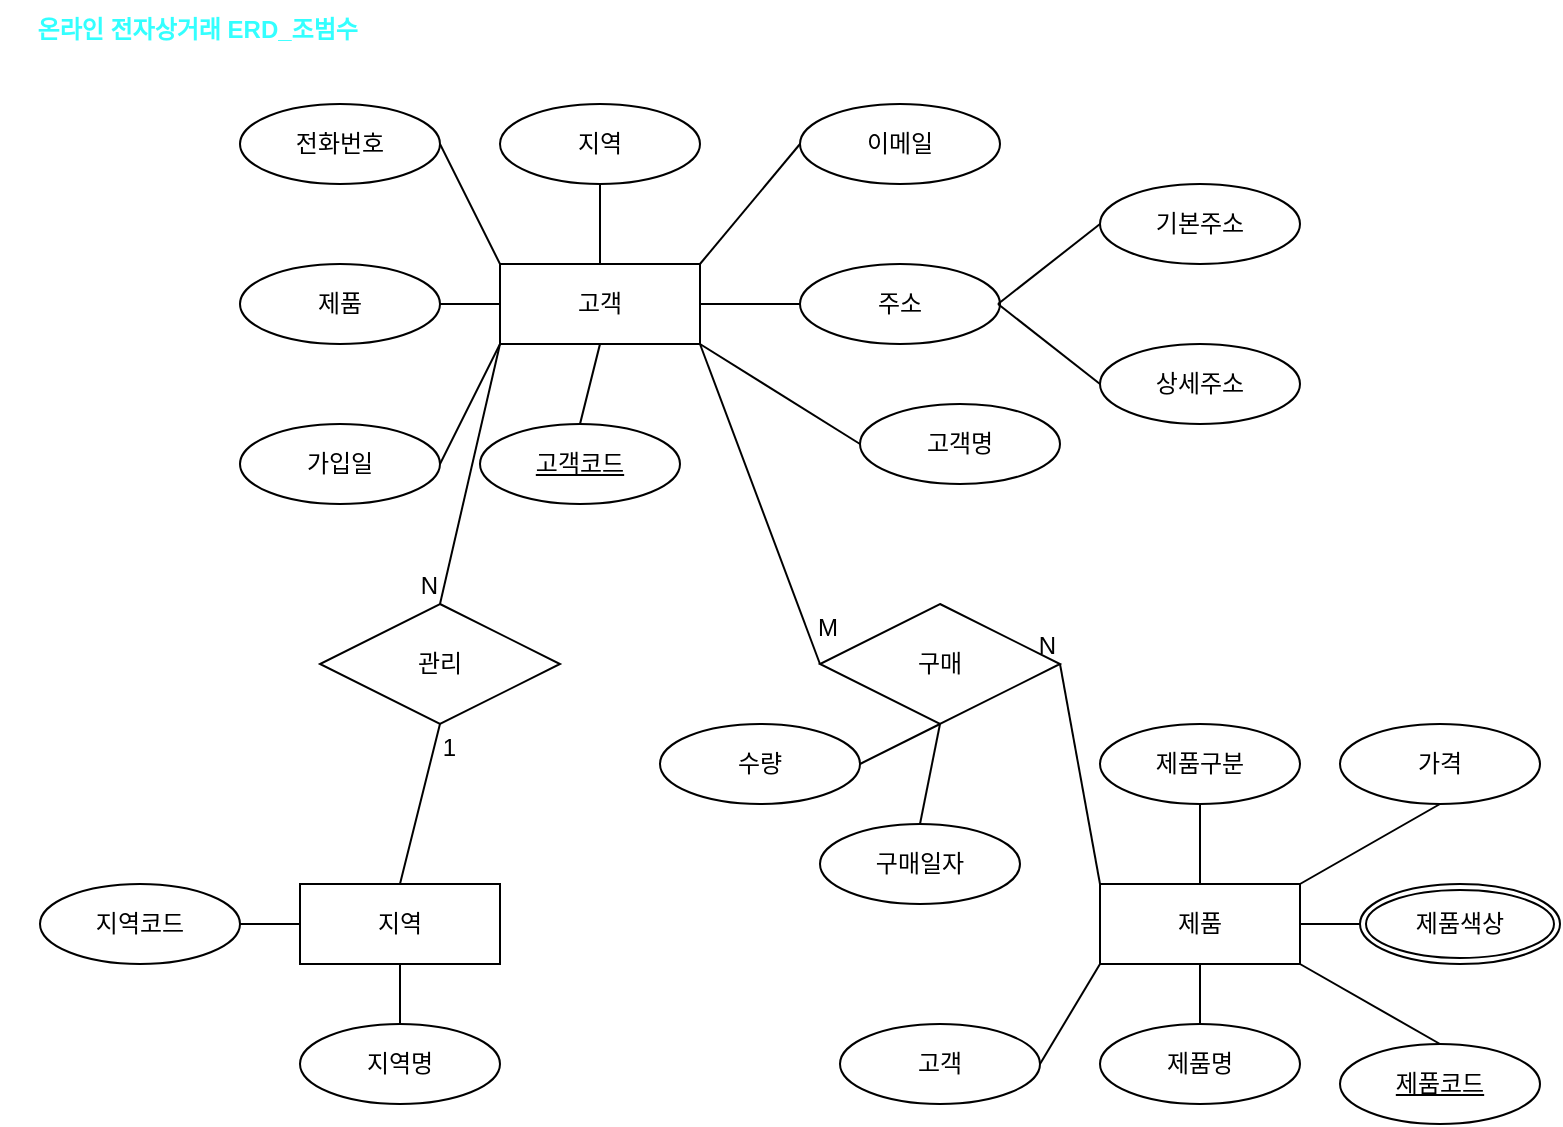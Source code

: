 <mxfile version="22.1.15" type="github">
  <diagram name="페이지-1" id="T6XdV0x8x1hEwgSM4rQ8">
    <mxGraphModel dx="1434" dy="780" grid="1" gridSize="10" guides="1" tooltips="1" connect="1" arrows="1" fold="1" page="1" pageScale="1" pageWidth="827" pageHeight="1169" math="0" shadow="0">
      <root>
        <mxCell id="0" />
        <mxCell id="1" parent="0" />
        <mxCell id="AcpZplOeB1g9L8UyIjfG-28" value="제품" style="whiteSpace=wrap;html=1;align=center;" vertex="1" parent="1">
          <mxGeometry x="570" y="500" width="100" height="40" as="geometry" />
        </mxCell>
        <mxCell id="AcpZplOeB1g9L8UyIjfG-29" value="가입일" style="ellipse;whiteSpace=wrap;html=1;align=center;" vertex="1" parent="1">
          <mxGeometry x="140" y="270" width="100" height="40" as="geometry" />
        </mxCell>
        <mxCell id="AcpZplOeB1g9L8UyIjfG-31" value="고객" style="whiteSpace=wrap;html=1;align=center;" vertex="1" parent="1">
          <mxGeometry x="270" y="190" width="100" height="40" as="geometry" />
        </mxCell>
        <mxCell id="AcpZplOeB1g9L8UyIjfG-32" value="지역" style="whiteSpace=wrap;html=1;align=center;" vertex="1" parent="1">
          <mxGeometry x="170" y="500" width="100" height="40" as="geometry" />
        </mxCell>
        <mxCell id="AcpZplOeB1g9L8UyIjfG-39" value="주소" style="ellipse;whiteSpace=wrap;html=1;align=center;" vertex="1" parent="1">
          <mxGeometry x="420" y="190" width="100" height="40" as="geometry" />
        </mxCell>
        <mxCell id="AcpZplOeB1g9L8UyIjfG-40" value="이메일" style="ellipse;whiteSpace=wrap;html=1;align=center;" vertex="1" parent="1">
          <mxGeometry x="420" y="110" width="100" height="40" as="geometry" />
        </mxCell>
        <mxCell id="AcpZplOeB1g9L8UyIjfG-41" value="고객명" style="ellipse;whiteSpace=wrap;html=1;align=center;" vertex="1" parent="1">
          <mxGeometry x="450" y="260" width="100" height="40" as="geometry" />
        </mxCell>
        <mxCell id="AcpZplOeB1g9L8UyIjfG-43" value="전화번호" style="ellipse;whiteSpace=wrap;html=1;align=center;" vertex="1" parent="1">
          <mxGeometry x="140" y="110" width="100" height="40" as="geometry" />
        </mxCell>
        <mxCell id="AcpZplOeB1g9L8UyIjfG-46" value="제품명" style="ellipse;whiteSpace=wrap;html=1;align=center;" vertex="1" parent="1">
          <mxGeometry x="570" y="570" width="100" height="40" as="geometry" />
        </mxCell>
        <mxCell id="AcpZplOeB1g9L8UyIjfG-47" value="제품구분" style="ellipse;whiteSpace=wrap;html=1;align=center;" vertex="1" parent="1">
          <mxGeometry x="570" y="420" width="100" height="40" as="geometry" />
        </mxCell>
        <mxCell id="AcpZplOeB1g9L8UyIjfG-49" value="지역코드" style="ellipse;whiteSpace=wrap;html=1;align=center;" vertex="1" parent="1">
          <mxGeometry x="40" y="500" width="100" height="40" as="geometry" />
        </mxCell>
        <mxCell id="AcpZplOeB1g9L8UyIjfG-50" value="지역명" style="ellipse;whiteSpace=wrap;html=1;align=center;" vertex="1" parent="1">
          <mxGeometry x="170" y="570" width="100" height="40" as="geometry" />
        </mxCell>
        <mxCell id="AcpZplOeB1g9L8UyIjfG-51" value="고객코드" style="ellipse;whiteSpace=wrap;html=1;align=center;fontStyle=4;" vertex="1" parent="1">
          <mxGeometry x="260" y="270" width="100" height="40" as="geometry" />
        </mxCell>
        <mxCell id="AcpZplOeB1g9L8UyIjfG-53" value="제품코드" style="ellipse;whiteSpace=wrap;html=1;align=center;fontStyle=4;" vertex="1" parent="1">
          <mxGeometry x="690" y="580" width="100" height="40" as="geometry" />
        </mxCell>
        <mxCell id="AcpZplOeB1g9L8UyIjfG-54" value="상세주소" style="ellipse;whiteSpace=wrap;html=1;align=center;" vertex="1" parent="1">
          <mxGeometry x="570" y="230" width="100" height="40" as="geometry" />
        </mxCell>
        <mxCell id="AcpZplOeB1g9L8UyIjfG-55" value="기본주소" style="ellipse;whiteSpace=wrap;html=1;align=center;" vertex="1" parent="1">
          <mxGeometry x="570" y="150" width="100" height="40" as="geometry" />
        </mxCell>
        <mxCell id="AcpZplOeB1g9L8UyIjfG-58" value="" style="endArrow=none;html=1;rounded=0;entryX=0;entryY=0.5;entryDx=0;entryDy=0;" edge="1" parent="1" target="AcpZplOeB1g9L8UyIjfG-40">
          <mxGeometry width="50" height="50" relative="1" as="geometry">
            <mxPoint x="370" y="190" as="sourcePoint" />
            <mxPoint x="420" y="140" as="targetPoint" />
          </mxGeometry>
        </mxCell>
        <mxCell id="AcpZplOeB1g9L8UyIjfG-60" value="" style="endArrow=none;html=1;rounded=0;entryX=0;entryY=0.5;entryDx=0;entryDy=0;" edge="1" parent="1" target="AcpZplOeB1g9L8UyIjfG-55">
          <mxGeometry width="50" height="50" relative="1" as="geometry">
            <mxPoint x="519" y="210" as="sourcePoint" />
            <mxPoint x="569" y="160" as="targetPoint" />
          </mxGeometry>
        </mxCell>
        <mxCell id="AcpZplOeB1g9L8UyIjfG-61" value="" style="endArrow=none;html=1;rounded=0;entryX=0;entryY=0.5;entryDx=0;entryDy=0;" edge="1" parent="1" target="AcpZplOeB1g9L8UyIjfG-54">
          <mxGeometry width="50" height="50" relative="1" as="geometry">
            <mxPoint x="519" y="210" as="sourcePoint" />
            <mxPoint x="569" y="160" as="targetPoint" />
          </mxGeometry>
        </mxCell>
        <mxCell id="AcpZplOeB1g9L8UyIjfG-62" value="" style="endArrow=none;html=1;rounded=0;entryX=0;entryY=0.5;entryDx=0;entryDy=0;" edge="1" parent="1" target="AcpZplOeB1g9L8UyIjfG-41">
          <mxGeometry width="50" height="50" relative="1" as="geometry">
            <mxPoint x="370" y="230" as="sourcePoint" />
            <mxPoint x="420" y="180" as="targetPoint" />
          </mxGeometry>
        </mxCell>
        <mxCell id="AcpZplOeB1g9L8UyIjfG-63" value="" style="endArrow=none;html=1;rounded=0;exitX=0.5;exitY=0;exitDx=0;exitDy=0;" edge="1" parent="1" source="AcpZplOeB1g9L8UyIjfG-51">
          <mxGeometry width="50" height="50" relative="1" as="geometry">
            <mxPoint x="270" y="280" as="sourcePoint" />
            <mxPoint x="320" y="230" as="targetPoint" />
          </mxGeometry>
        </mxCell>
        <mxCell id="AcpZplOeB1g9L8UyIjfG-64" value="" style="endArrow=none;html=1;rounded=0;entryX=0;entryY=0.5;entryDx=0;entryDy=0;" edge="1" parent="1" target="AcpZplOeB1g9L8UyIjfG-39">
          <mxGeometry width="50" height="50" relative="1" as="geometry">
            <mxPoint x="370" y="210" as="sourcePoint" />
            <mxPoint x="370" y="140" as="targetPoint" />
          </mxGeometry>
        </mxCell>
        <mxCell id="AcpZplOeB1g9L8UyIjfG-65" value="" style="endArrow=none;html=1;rounded=0;exitX=1;exitY=0.5;exitDx=0;exitDy=0;" edge="1" parent="1" source="AcpZplOeB1g9L8UyIjfG-29">
          <mxGeometry width="50" height="50" relative="1" as="geometry">
            <mxPoint x="220" y="280" as="sourcePoint" />
            <mxPoint x="270" y="230" as="targetPoint" />
          </mxGeometry>
        </mxCell>
        <mxCell id="AcpZplOeB1g9L8UyIjfG-66" value="" style="endArrow=none;html=1;rounded=0;entryX=1;entryY=0.5;entryDx=0;entryDy=0;" edge="1" parent="1" target="AcpZplOeB1g9L8UyIjfG-43">
          <mxGeometry width="50" height="50" relative="1" as="geometry">
            <mxPoint x="270" y="190" as="sourcePoint" />
            <mxPoint x="260" y="160" as="targetPoint" />
          </mxGeometry>
        </mxCell>
        <mxCell id="AcpZplOeB1g9L8UyIjfG-67" value="" style="endArrow=none;html=1;rounded=0;entryX=0;entryY=0.5;entryDx=0;entryDy=0;" edge="1" parent="1" target="AcpZplOeB1g9L8UyIjfG-32">
          <mxGeometry width="50" height="50" relative="1" as="geometry">
            <mxPoint x="140" y="520" as="sourcePoint" />
            <mxPoint x="190" y="470" as="targetPoint" />
          </mxGeometry>
        </mxCell>
        <mxCell id="AcpZplOeB1g9L8UyIjfG-68" value="" style="endArrow=none;html=1;rounded=0;entryX=0.5;entryY=1;entryDx=0;entryDy=0;" edge="1" parent="1" target="AcpZplOeB1g9L8UyIjfG-32">
          <mxGeometry width="50" height="50" relative="1" as="geometry">
            <mxPoint x="220" y="570" as="sourcePoint" />
            <mxPoint x="270" y="520" as="targetPoint" />
          </mxGeometry>
        </mxCell>
        <mxCell id="AcpZplOeB1g9L8UyIjfG-69" value="" style="endArrow=none;html=1;rounded=0;exitX=0.5;exitY=0;exitDx=0;exitDy=0;" edge="1" parent="1" source="AcpZplOeB1g9L8UyIjfG-28">
          <mxGeometry width="50" height="50" relative="1" as="geometry">
            <mxPoint x="570" y="510" as="sourcePoint" />
            <mxPoint x="620" y="460" as="targetPoint" />
          </mxGeometry>
        </mxCell>
        <mxCell id="AcpZplOeB1g9L8UyIjfG-70" value="" style="endArrow=none;html=1;rounded=0;exitX=0.5;exitY=0;exitDx=0;exitDy=0;" edge="1" parent="1" source="AcpZplOeB1g9L8UyIjfG-46">
          <mxGeometry width="50" height="50" relative="1" as="geometry">
            <mxPoint x="570" y="590" as="sourcePoint" />
            <mxPoint x="620" y="540" as="targetPoint" />
          </mxGeometry>
        </mxCell>
        <mxCell id="AcpZplOeB1g9L8UyIjfG-71" value="" style="endArrow=none;html=1;rounded=0;exitX=0.5;exitY=0;exitDx=0;exitDy=0;entryX=1;entryY=1;entryDx=0;entryDy=0;" edge="1" parent="1" source="AcpZplOeB1g9L8UyIjfG-53" target="AcpZplOeB1g9L8UyIjfG-28">
          <mxGeometry width="50" height="50" relative="1" as="geometry">
            <mxPoint x="520" y="570" as="sourcePoint" />
            <mxPoint x="570" y="520" as="targetPoint" />
          </mxGeometry>
        </mxCell>
        <mxCell id="AcpZplOeB1g9L8UyIjfG-72" value="" style="endArrow=none;html=1;rounded=0;entryX=0;entryY=0.5;entryDx=0;entryDy=0;" edge="1" parent="1">
          <mxGeometry width="50" height="50" relative="1" as="geometry">
            <mxPoint x="670" y="520" as="sourcePoint" />
            <mxPoint x="700" y="520" as="targetPoint" />
          </mxGeometry>
        </mxCell>
        <mxCell id="AcpZplOeB1g9L8UyIjfG-73" value="고객" style="ellipse;whiteSpace=wrap;html=1;align=center;" vertex="1" parent="1">
          <mxGeometry x="440" y="570" width="100" height="40" as="geometry" />
        </mxCell>
        <mxCell id="AcpZplOeB1g9L8UyIjfG-74" value="가격" style="ellipse;whiteSpace=wrap;html=1;align=center;" vertex="1" parent="1">
          <mxGeometry x="690" y="420" width="100" height="40" as="geometry" />
        </mxCell>
        <mxCell id="AcpZplOeB1g9L8UyIjfG-75" value="" style="endArrow=none;html=1;rounded=0;exitX=1;exitY=0.5;exitDx=0;exitDy=0;" edge="1" parent="1" source="AcpZplOeB1g9L8UyIjfG-73">
          <mxGeometry width="50" height="50" relative="1" as="geometry">
            <mxPoint x="520" y="590" as="sourcePoint" />
            <mxPoint x="570" y="540" as="targetPoint" />
          </mxGeometry>
        </mxCell>
        <mxCell id="AcpZplOeB1g9L8UyIjfG-76" value="" style="endArrow=none;html=1;rounded=0;entryX=0.5;entryY=1;entryDx=0;entryDy=0;" edge="1" parent="1" target="AcpZplOeB1g9L8UyIjfG-74">
          <mxGeometry width="50" height="50" relative="1" as="geometry">
            <mxPoint x="670" y="500" as="sourcePoint" />
            <mxPoint x="720" y="450" as="targetPoint" />
          </mxGeometry>
        </mxCell>
        <mxCell id="AcpZplOeB1g9L8UyIjfG-77" value="제품" style="ellipse;whiteSpace=wrap;html=1;align=center;" vertex="1" parent="1">
          <mxGeometry x="140" y="190" width="100" height="40" as="geometry" />
        </mxCell>
        <mxCell id="AcpZplOeB1g9L8UyIjfG-78" value="" style="endArrow=none;html=1;rounded=0;entryX=0;entryY=0.5;entryDx=0;entryDy=0;exitX=1;exitY=0.5;exitDx=0;exitDy=0;" edge="1" parent="1" source="AcpZplOeB1g9L8UyIjfG-77" target="AcpZplOeB1g9L8UyIjfG-31">
          <mxGeometry width="50" height="50" relative="1" as="geometry">
            <mxPoint x="510" y="440" as="sourcePoint" />
            <mxPoint x="560" y="390" as="targetPoint" />
          </mxGeometry>
        </mxCell>
        <mxCell id="AcpZplOeB1g9L8UyIjfG-79" value="제품색상" style="ellipse;shape=doubleEllipse;margin=3;whiteSpace=wrap;html=1;align=center;" vertex="1" parent="1">
          <mxGeometry x="700" y="500" width="100" height="40" as="geometry" />
        </mxCell>
        <mxCell id="AcpZplOeB1g9L8UyIjfG-80" value="" style="endArrow=none;html=1;rounded=0;entryX=0.5;entryY=1;entryDx=0;entryDy=0;" edge="1" parent="1" target="AcpZplOeB1g9L8UyIjfG-38">
          <mxGeometry width="50" height="50" relative="1" as="geometry">
            <mxPoint x="320" y="190" as="sourcePoint" />
            <mxPoint x="320" y="150" as="targetPoint" />
          </mxGeometry>
        </mxCell>
        <mxCell id="AcpZplOeB1g9L8UyIjfG-38" value="지역" style="ellipse;whiteSpace=wrap;html=1;align=center;" vertex="1" parent="1">
          <mxGeometry x="270" y="110" width="100" height="40" as="geometry" />
        </mxCell>
        <mxCell id="AcpZplOeB1g9L8UyIjfG-81" value="구매" style="shape=rhombus;perimeter=rhombusPerimeter;whiteSpace=wrap;html=1;align=center;" vertex="1" parent="1">
          <mxGeometry x="430" y="360" width="120" height="60" as="geometry" />
        </mxCell>
        <mxCell id="AcpZplOeB1g9L8UyIjfG-89" value="관리" style="shape=rhombus;perimeter=rhombusPerimeter;whiteSpace=wrap;html=1;align=center;" vertex="1" parent="1">
          <mxGeometry x="180" y="360" width="120" height="60" as="geometry" />
        </mxCell>
        <mxCell id="AcpZplOeB1g9L8UyIjfG-90" value="" style="endArrow=none;html=1;rounded=0;entryX=0.5;entryY=0;entryDx=0;entryDy=0;" edge="1" parent="1">
          <mxGeometry relative="1" as="geometry">
            <mxPoint x="370" y="230" as="sourcePoint" />
            <mxPoint x="430" y="390" as="targetPoint" />
          </mxGeometry>
        </mxCell>
        <mxCell id="AcpZplOeB1g9L8UyIjfG-91" value="M" style="resizable=0;html=1;whiteSpace=wrap;align=right;verticalAlign=bottom;" connectable="0" vertex="1" parent="AcpZplOeB1g9L8UyIjfG-90">
          <mxGeometry x="1" relative="1" as="geometry">
            <mxPoint x="10" y="-10" as="offset" />
          </mxGeometry>
        </mxCell>
        <mxCell id="AcpZplOeB1g9L8UyIjfG-93" value="" style="endArrow=none;html=1;rounded=0;entryX=1;entryY=0.5;entryDx=0;entryDy=0;exitX=0;exitY=0;exitDx=0;exitDy=0;" edge="1" parent="1" source="AcpZplOeB1g9L8UyIjfG-28" target="AcpZplOeB1g9L8UyIjfG-81">
          <mxGeometry relative="1" as="geometry">
            <mxPoint x="380" y="470" as="sourcePoint" />
            <mxPoint x="540" y="470" as="targetPoint" />
          </mxGeometry>
        </mxCell>
        <mxCell id="AcpZplOeB1g9L8UyIjfG-94" value="N" style="resizable=0;html=1;whiteSpace=wrap;align=right;verticalAlign=bottom;" connectable="0" vertex="1" parent="AcpZplOeB1g9L8UyIjfG-93">
          <mxGeometry x="1" relative="1" as="geometry" />
        </mxCell>
        <mxCell id="AcpZplOeB1g9L8UyIjfG-96" value="" style="endArrow=none;html=1;rounded=0;exitX=0.5;exitY=1;exitDx=0;exitDy=0;entryX=0.5;entryY=0;entryDx=0;entryDy=0;" edge="1" parent="1" source="AcpZplOeB1g9L8UyIjfG-89" target="AcpZplOeB1g9L8UyIjfG-32">
          <mxGeometry relative="1" as="geometry">
            <mxPoint x="310" y="470" as="sourcePoint" />
            <mxPoint x="470" y="470" as="targetPoint" />
          </mxGeometry>
        </mxCell>
        <mxCell id="AcpZplOeB1g9L8UyIjfG-97" value="1" style="resizable=0;html=1;whiteSpace=wrap;align=right;verticalAlign=bottom;" connectable="0" vertex="1" parent="AcpZplOeB1g9L8UyIjfG-96">
          <mxGeometry x="1" relative="1" as="geometry">
            <mxPoint x="30" y="-60" as="offset" />
          </mxGeometry>
        </mxCell>
        <mxCell id="AcpZplOeB1g9L8UyIjfG-100" value="" style="endArrow=none;html=1;rounded=0;exitX=0.5;exitY=0;exitDx=0;exitDy=0;entryX=0;entryY=1;entryDx=0;entryDy=0;" edge="1" parent="1" source="AcpZplOeB1g9L8UyIjfG-89" target="AcpZplOeB1g9L8UyIjfG-31">
          <mxGeometry relative="1" as="geometry">
            <mxPoint x="310" y="470" as="sourcePoint" />
            <mxPoint x="470" y="470" as="targetPoint" />
          </mxGeometry>
        </mxCell>
        <mxCell id="AcpZplOeB1g9L8UyIjfG-101" value="N" style="resizable=0;html=1;whiteSpace=wrap;align=right;verticalAlign=bottom;" connectable="0" vertex="1" parent="AcpZplOeB1g9L8UyIjfG-100">
          <mxGeometry x="1" relative="1" as="geometry">
            <mxPoint x="-30" y="130" as="offset" />
          </mxGeometry>
        </mxCell>
        <mxCell id="AcpZplOeB1g9L8UyIjfG-102" value="구매일자" style="ellipse;whiteSpace=wrap;html=1;align=center;" vertex="1" parent="1">
          <mxGeometry x="430" y="470" width="100" height="40" as="geometry" />
        </mxCell>
        <mxCell id="AcpZplOeB1g9L8UyIjfG-106" style="edgeStyle=orthogonalEdgeStyle;rounded=0;orthogonalLoop=1;jettySize=auto;html=1;exitX=0.5;exitY=1;exitDx=0;exitDy=0;" edge="1" parent="1" source="AcpZplOeB1g9L8UyIjfG-103">
          <mxGeometry relative="1" as="geometry">
            <mxPoint x="400" y="460" as="targetPoint" />
          </mxGeometry>
        </mxCell>
        <mxCell id="AcpZplOeB1g9L8UyIjfG-103" value="수량" style="ellipse;whiteSpace=wrap;html=1;align=center;" vertex="1" parent="1">
          <mxGeometry x="350" y="420" width="100" height="40" as="geometry" />
        </mxCell>
        <mxCell id="AcpZplOeB1g9L8UyIjfG-104" value="" style="endArrow=none;html=1;rounded=0;entryX=0.5;entryY=1;entryDx=0;entryDy=0;exitX=1;exitY=0.5;exitDx=0;exitDy=0;" edge="1" parent="1" source="AcpZplOeB1g9L8UyIjfG-103" target="AcpZplOeB1g9L8UyIjfG-81">
          <mxGeometry width="50" height="50" relative="1" as="geometry">
            <mxPoint x="440" y="430" as="sourcePoint" />
            <mxPoint x="480" y="440" as="targetPoint" />
          </mxGeometry>
        </mxCell>
        <mxCell id="AcpZplOeB1g9L8UyIjfG-105" value="" style="endArrow=none;html=1;rounded=0;exitX=0.5;exitY=0;exitDx=0;exitDy=0;" edge="1" parent="1" source="AcpZplOeB1g9L8UyIjfG-102">
          <mxGeometry width="50" height="50" relative="1" as="geometry">
            <mxPoint x="450" y="440" as="sourcePoint" />
            <mxPoint x="490" y="420" as="targetPoint" />
          </mxGeometry>
        </mxCell>
        <mxCell id="AcpZplOeB1g9L8UyIjfG-108" value="" style="resizable=0;html=1;whiteSpace=wrap;align=right;verticalAlign=bottom;" connectable="0" vertex="1" parent="1">
          <mxGeometry x="279.996" y="369.996" as="geometry">
            <mxPoint x="-206" y="-234" as="offset" />
          </mxGeometry>
        </mxCell>
        <mxCell id="AcpZplOeB1g9L8UyIjfG-109" value="&lt;b&gt;&lt;font color=&quot;#33ffff&quot;&gt;온라인 전자상거래 ERD_조범수&amp;nbsp;&lt;/font&gt;&lt;/b&gt;" style="text;html=1;align=center;verticalAlign=middle;resizable=0;points=[];autosize=1;strokeColor=none;fillColor=none;" vertex="1" parent="1">
          <mxGeometry x="20" y="58" width="200" height="30" as="geometry" />
        </mxCell>
      </root>
    </mxGraphModel>
  </diagram>
</mxfile>
